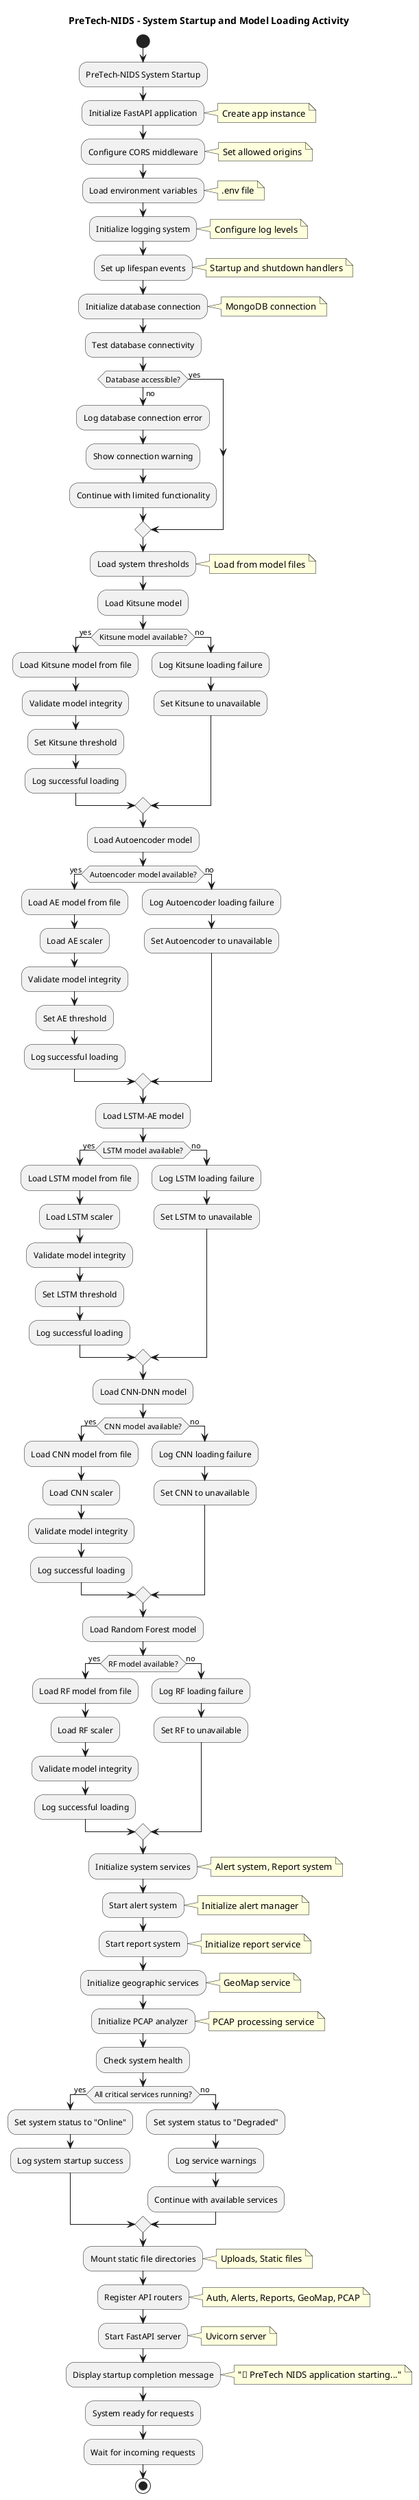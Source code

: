@startuml
title PreTech-NIDS - System Startup and Model Loading Activity
hide circle

start
:PreTech-NIDS System Startup;

:Initialize FastAPI application;
note right: Create app instance

:Configure CORS middleware;
note right: Set allowed origins

:Load environment variables;
note right: .env file

:Initialize logging system;
note right: Configure log levels

:Set up lifespan events;
note right: Startup and shutdown handlers

:Initialize database connection;
note right: MongoDB connection

:Test database connectivity;
if (Database accessible?) then (yes)
else (no)
  :Log database connection error;
  :Show connection warning;
  :Continue with limited functionality;
endif

:Load system thresholds;
note right: Load from model files

:Load Kitsune model;
if (Kitsune model available?) then (yes)
  :Load Kitsune model from file;
  :Validate model integrity;
  :Set Kitsune threshold;
  :Log successful loading;
else (no)
  :Log Kitsune loading failure;
  :Set Kitsune to unavailable;
endif

:Load Autoencoder model;
if (Autoencoder model available?) then (yes)
  :Load AE model from file;
  :Load AE scaler;
  :Validate model integrity;
  :Set AE threshold;
  :Log successful loading;
else (no)
  :Log Autoencoder loading failure;
  :Set Autoencoder to unavailable;
endif

:Load LSTM-AE model;
if (LSTM model available?) then (yes)
  :Load LSTM model from file;
  :Load LSTM scaler;
  :Validate model integrity;
  :Set LSTM threshold;
  :Log successful loading;
else (no)
  :Log LSTM loading failure;
  :Set LSTM to unavailable;
endif

:Load CNN-DNN model;
if (CNN model available?) then (yes)
  :Load CNN model from file;
  :Load CNN scaler;
  :Validate model integrity;
  :Log successful loading;
else (no)
  :Log CNN loading failure;
  :Set CNN to unavailable;
endif

:Load Random Forest model;
if (RF model available?) then (yes)
  :Load RF model from file;
  :Load RF scaler;
  :Validate model integrity;
  :Log successful loading;
else (no)
  :Log RF loading failure;
  :Set RF to unavailable;
endif

:Initialize system services;
note right: Alert system, Report system

:Start alert system;
note right: Initialize alert manager

:Start report system;
note right: Initialize report service

:Initialize geographic services;
note right: GeoMap service

:Initialize PCAP analyzer;
note right: PCAP processing service

:Check system health;
if (All critical services running?) then (yes)
  :Set system status to "Online";
  :Log system startup success;
else (no)
  :Set system status to "Degraded";
  :Log service warnings;
  :Continue with available services;
endif

:Mount static file directories;
note right: Uploads, Static files

:Register API routers;
note right: Auth, Alerts, Reports, GeoMap, PCAP

:Start FastAPI server;
note right: Uvicorn server

:Display startup completion message;
note right: "🚀 PreTech NIDS application starting..."

:System ready for requests;

:Wait for incoming requests;

stop
@enduml
